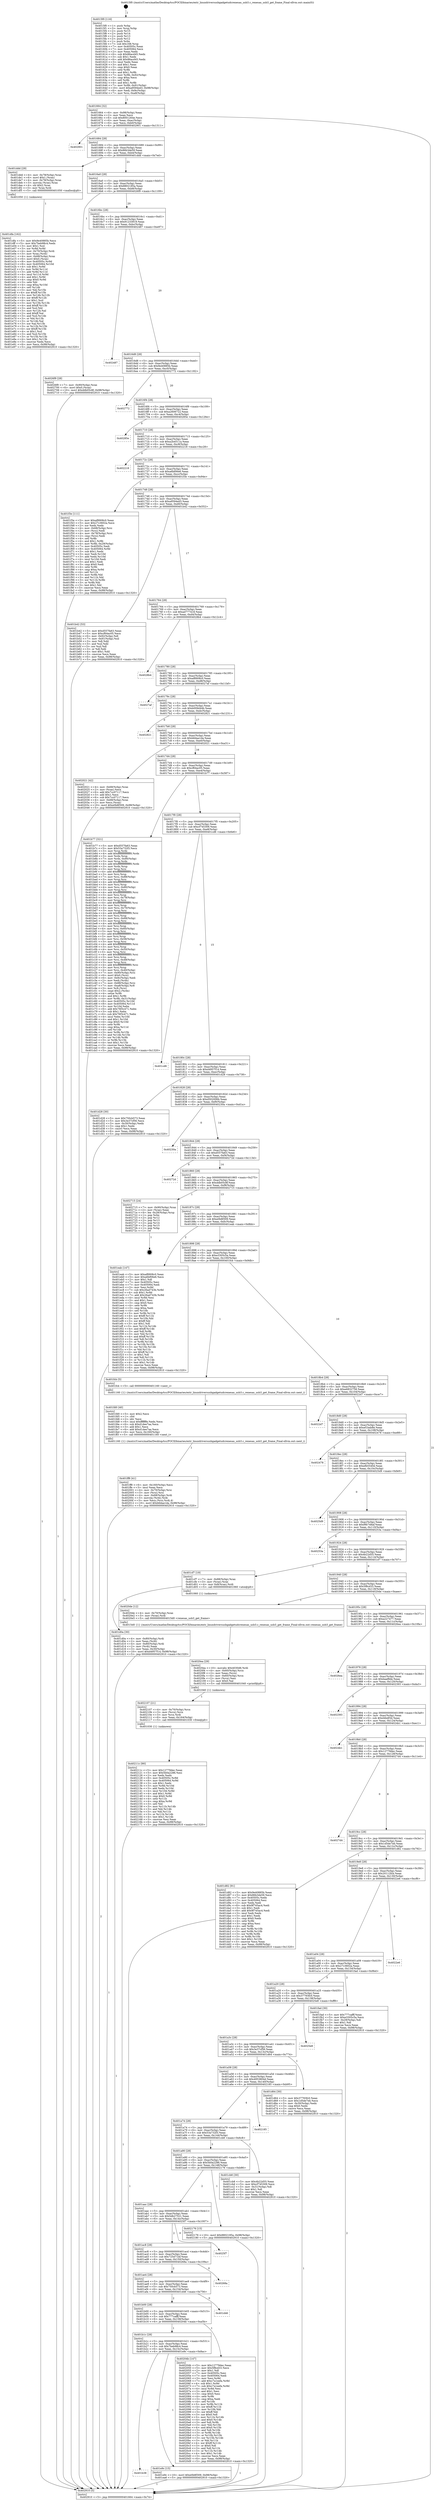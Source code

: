 digraph "0x4015f0" {
  label = "0x4015f0 (/mnt/c/Users/mathe/Desktop/tcc/POCII/binaries/extr_linuxdriversusbgadgetudcrenesas_usb3.c_renesas_usb3_get_frame_Final-ollvm.out::main(0))"
  labelloc = "t"
  node[shape=record]

  Entry [label="",width=0.3,height=0.3,shape=circle,fillcolor=black,style=filled]
  "0x401664" [label="{
     0x401664 [32]\l
     | [instrs]\l
     &nbsp;&nbsp;0x401664 \<+6\>: mov -0x98(%rbp),%eax\l
     &nbsp;&nbsp;0x40166a \<+2\>: mov %eax,%ecx\l
     &nbsp;&nbsp;0x40166c \<+6\>: sub $0x8001264e,%ecx\l
     &nbsp;&nbsp;0x401672 \<+6\>: mov %eax,-0xac(%rbp)\l
     &nbsp;&nbsp;0x401678 \<+6\>: mov %ecx,-0xb0(%rbp)\l
     &nbsp;&nbsp;0x40167e \<+6\>: je 0000000000402901 \<main+0x1311\>\l
  }"]
  "0x402901" [label="{
     0x402901\l
  }", style=dashed]
  "0x401684" [label="{
     0x401684 [28]\l
     | [instrs]\l
     &nbsp;&nbsp;0x401684 \<+5\>: jmp 0000000000401689 \<main+0x99\>\l
     &nbsp;&nbsp;0x401689 \<+6\>: mov -0xac(%rbp),%eax\l
     &nbsp;&nbsp;0x40168f \<+5\>: sub $0x86b3de59,%eax\l
     &nbsp;&nbsp;0x401694 \<+6\>: mov %eax,-0xb4(%rbp)\l
     &nbsp;&nbsp;0x40169a \<+6\>: je 0000000000401ddd \<main+0x7ed\>\l
  }"]
  Exit [label="",width=0.3,height=0.3,shape=circle,fillcolor=black,style=filled,peripheries=2]
  "0x401ddd" [label="{
     0x401ddd [29]\l
     | [instrs]\l
     &nbsp;&nbsp;0x401ddd \<+4\>: mov -0x78(%rbp),%rax\l
     &nbsp;&nbsp;0x401de1 \<+6\>: movl $0x1,(%rax)\l
     &nbsp;&nbsp;0x401de7 \<+4\>: mov -0x78(%rbp),%rax\l
     &nbsp;&nbsp;0x401deb \<+3\>: movslq (%rax),%rax\l
     &nbsp;&nbsp;0x401dee \<+4\>: shl $0x2,%rax\l
     &nbsp;&nbsp;0x401df2 \<+3\>: mov %rax,%rdi\l
     &nbsp;&nbsp;0x401df5 \<+5\>: call 0000000000401050 \<malloc@plt\>\l
     | [calls]\l
     &nbsp;&nbsp;0x401050 \{1\} (unknown)\l
  }"]
  "0x4016a0" [label="{
     0x4016a0 [28]\l
     | [instrs]\l
     &nbsp;&nbsp;0x4016a0 \<+5\>: jmp 00000000004016a5 \<main+0xb5\>\l
     &nbsp;&nbsp;0x4016a5 \<+6\>: mov -0xac(%rbp),%eax\l
     &nbsp;&nbsp;0x4016ab \<+5\>: sub $0x8802185a,%eax\l
     &nbsp;&nbsp;0x4016b0 \<+6\>: mov %eax,-0xb8(%rbp)\l
     &nbsp;&nbsp;0x4016b6 \<+6\>: je 00000000004026f9 \<main+0x1109\>\l
  }"]
  "0x40211c" [label="{
     0x40211c [90]\l
     | [instrs]\l
     &nbsp;&nbsp;0x40211c \<+5\>: mov $0x12779dec,%eax\l
     &nbsp;&nbsp;0x402121 \<+5\>: mov $0x5b0a2286,%esi\l
     &nbsp;&nbsp;0x402126 \<+2\>: xor %edx,%edx\l
     &nbsp;&nbsp;0x402128 \<+8\>: mov 0x40505c,%r8d\l
     &nbsp;&nbsp;0x402130 \<+8\>: mov 0x405064,%r9d\l
     &nbsp;&nbsp;0x402138 \<+3\>: sub $0x1,%edx\l
     &nbsp;&nbsp;0x40213b \<+3\>: mov %r8d,%r10d\l
     &nbsp;&nbsp;0x40213e \<+3\>: add %edx,%r10d\l
     &nbsp;&nbsp;0x402141 \<+4\>: imul %r10d,%r8d\l
     &nbsp;&nbsp;0x402145 \<+4\>: and $0x1,%r8d\l
     &nbsp;&nbsp;0x402149 \<+4\>: cmp $0x0,%r8d\l
     &nbsp;&nbsp;0x40214d \<+4\>: sete %r11b\l
     &nbsp;&nbsp;0x402151 \<+4\>: cmp $0xa,%r9d\l
     &nbsp;&nbsp;0x402155 \<+3\>: setl %bl\l
     &nbsp;&nbsp;0x402158 \<+3\>: mov %r11b,%r14b\l
     &nbsp;&nbsp;0x40215b \<+3\>: and %bl,%r14b\l
     &nbsp;&nbsp;0x40215e \<+3\>: xor %bl,%r11b\l
     &nbsp;&nbsp;0x402161 \<+3\>: or %r11b,%r14b\l
     &nbsp;&nbsp;0x402164 \<+4\>: test $0x1,%r14b\l
     &nbsp;&nbsp;0x402168 \<+3\>: cmovne %esi,%eax\l
     &nbsp;&nbsp;0x40216b \<+6\>: mov %eax,-0x98(%rbp)\l
     &nbsp;&nbsp;0x402171 \<+5\>: jmp 0000000000402910 \<main+0x1320\>\l
  }"]
  "0x4026f9" [label="{
     0x4026f9 [28]\l
     | [instrs]\l
     &nbsp;&nbsp;0x4026f9 \<+7\>: mov -0x90(%rbp),%rax\l
     &nbsp;&nbsp;0x402700 \<+6\>: movl $0x0,(%rax)\l
     &nbsp;&nbsp;0x402706 \<+10\>: movl $0xddb05c8f,-0x98(%rbp)\l
     &nbsp;&nbsp;0x402710 \<+5\>: jmp 0000000000402910 \<main+0x1320\>\l
  }"]
  "0x4016bc" [label="{
     0x4016bc [28]\l
     | [instrs]\l
     &nbsp;&nbsp;0x4016bc \<+5\>: jmp 00000000004016c1 \<main+0xd1\>\l
     &nbsp;&nbsp;0x4016c1 \<+6\>: mov -0xac(%rbp),%eax\l
     &nbsp;&nbsp;0x4016c7 \<+5\>: sub $0x91233919,%eax\l
     &nbsp;&nbsp;0x4016cc \<+6\>: mov %eax,-0xbc(%rbp)\l
     &nbsp;&nbsp;0x4016d2 \<+6\>: je 0000000000402487 \<main+0xe97\>\l
  }"]
  "0x402107" [label="{
     0x402107 [21]\l
     | [instrs]\l
     &nbsp;&nbsp;0x402107 \<+4\>: mov -0x70(%rbp),%rcx\l
     &nbsp;&nbsp;0x40210b \<+3\>: mov (%rcx),%rcx\l
     &nbsp;&nbsp;0x40210e \<+3\>: mov %rcx,%rdi\l
     &nbsp;&nbsp;0x402111 \<+6\>: mov %eax,-0x164(%rbp)\l
     &nbsp;&nbsp;0x402117 \<+5\>: call 0000000000401030 \<free@plt\>\l
     | [calls]\l
     &nbsp;&nbsp;0x401030 \{1\} (unknown)\l
  }"]
  "0x402487" [label="{
     0x402487\l
  }", style=dashed]
  "0x4016d8" [label="{
     0x4016d8 [28]\l
     | [instrs]\l
     &nbsp;&nbsp;0x4016d8 \<+5\>: jmp 00000000004016dd \<main+0xed\>\l
     &nbsp;&nbsp;0x4016dd \<+6\>: mov -0xac(%rbp),%eax\l
     &nbsp;&nbsp;0x4016e3 \<+5\>: sub $0x9e40885b,%eax\l
     &nbsp;&nbsp;0x4016e8 \<+6\>: mov %eax,-0xc0(%rbp)\l
     &nbsp;&nbsp;0x4016ee \<+6\>: je 0000000000402772 \<main+0x1182\>\l
  }"]
  "0x4020ea" [label="{
     0x4020ea [29]\l
     | [instrs]\l
     &nbsp;&nbsp;0x4020ea \<+10\>: movabs $0x4030d6,%rdi\l
     &nbsp;&nbsp;0x4020f4 \<+4\>: mov -0x60(%rbp),%rcx\l
     &nbsp;&nbsp;0x4020f8 \<+2\>: mov %eax,(%rcx)\l
     &nbsp;&nbsp;0x4020fa \<+4\>: mov -0x60(%rbp),%rcx\l
     &nbsp;&nbsp;0x4020fe \<+2\>: mov (%rcx),%esi\l
     &nbsp;&nbsp;0x402100 \<+2\>: mov $0x0,%al\l
     &nbsp;&nbsp;0x402102 \<+5\>: call 0000000000401040 \<printf@plt\>\l
     | [calls]\l
     &nbsp;&nbsp;0x401040 \{1\} (unknown)\l
  }"]
  "0x402772" [label="{
     0x402772\l
  }", style=dashed]
  "0x4016f4" [label="{
     0x4016f4 [28]\l
     | [instrs]\l
     &nbsp;&nbsp;0x4016f4 \<+5\>: jmp 00000000004016f9 \<main+0x109\>\l
     &nbsp;&nbsp;0x4016f9 \<+6\>: mov -0xac(%rbp),%eax\l
     &nbsp;&nbsp;0x4016ff \<+5\>: sub $0xa2606722,%eax\l
     &nbsp;&nbsp;0x401704 \<+6\>: mov %eax,-0xc4(%rbp)\l
     &nbsp;&nbsp;0x40170a \<+6\>: je 000000000040285e \<main+0x126e\>\l
  }"]
  "0x401ff8" [label="{
     0x401ff8 [41]\l
     | [instrs]\l
     &nbsp;&nbsp;0x401ff8 \<+6\>: mov -0x160(%rbp),%ecx\l
     &nbsp;&nbsp;0x401ffe \<+3\>: imul %eax,%ecx\l
     &nbsp;&nbsp;0x402001 \<+4\>: mov -0x70(%rbp),%rsi\l
     &nbsp;&nbsp;0x402005 \<+3\>: mov (%rsi),%rsi\l
     &nbsp;&nbsp;0x402008 \<+4\>: mov -0x68(%rbp),%rdi\l
     &nbsp;&nbsp;0x40200c \<+3\>: movslq (%rdi),%rdi\l
     &nbsp;&nbsp;0x40200f \<+3\>: mov %ecx,(%rsi,%rdi,4)\l
     &nbsp;&nbsp;0x402012 \<+10\>: movl $0xb6daa1da,-0x98(%rbp)\l
     &nbsp;&nbsp;0x40201c \<+5\>: jmp 0000000000402910 \<main+0x1320\>\l
  }"]
  "0x40285e" [label="{
     0x40285e\l
  }", style=dashed]
  "0x401710" [label="{
     0x401710 [28]\l
     | [instrs]\l
     &nbsp;&nbsp;0x401710 \<+5\>: jmp 0000000000401715 \<main+0x125\>\l
     &nbsp;&nbsp;0x401715 \<+6\>: mov -0xac(%rbp),%eax\l
     &nbsp;&nbsp;0x40171b \<+5\>: sub $0xa2b4511a,%eax\l
     &nbsp;&nbsp;0x401720 \<+6\>: mov %eax,-0xc8(%rbp)\l
     &nbsp;&nbsp;0x401726 \<+6\>: je 0000000000402218 \<main+0xc28\>\l
  }"]
  "0x401fd0" [label="{
     0x401fd0 [40]\l
     | [instrs]\l
     &nbsp;&nbsp;0x401fd0 \<+5\>: mov $0x2,%ecx\l
     &nbsp;&nbsp;0x401fd5 \<+1\>: cltd\l
     &nbsp;&nbsp;0x401fd6 \<+2\>: idiv %ecx\l
     &nbsp;&nbsp;0x401fd8 \<+6\>: imul $0xfffffffe,%edx,%ecx\l
     &nbsp;&nbsp;0x401fde \<+6\>: sub $0xd1dee7aa,%ecx\l
     &nbsp;&nbsp;0x401fe4 \<+3\>: add $0x1,%ecx\l
     &nbsp;&nbsp;0x401fe7 \<+6\>: add $0xd1dee7aa,%ecx\l
     &nbsp;&nbsp;0x401fed \<+6\>: mov %ecx,-0x160(%rbp)\l
     &nbsp;&nbsp;0x401ff3 \<+5\>: call 0000000000401160 \<next_i\>\l
     | [calls]\l
     &nbsp;&nbsp;0x401160 \{1\} (/mnt/c/Users/mathe/Desktop/tcc/POCII/binaries/extr_linuxdriversusbgadgetudcrenesas_usb3.c_renesas_usb3_get_frame_Final-ollvm.out::next_i)\l
  }"]
  "0x402218" [label="{
     0x402218\l
  }", style=dashed]
  "0x40172c" [label="{
     0x40172c [28]\l
     | [instrs]\l
     &nbsp;&nbsp;0x40172c \<+5\>: jmp 0000000000401731 \<main+0x141\>\l
     &nbsp;&nbsp;0x401731 \<+6\>: mov -0xac(%rbp),%eax\l
     &nbsp;&nbsp;0x401737 \<+5\>: sub $0xa6bf06e6,%eax\l
     &nbsp;&nbsp;0x40173c \<+6\>: mov %eax,-0xcc(%rbp)\l
     &nbsp;&nbsp;0x401742 \<+6\>: je 0000000000401f3e \<main+0x94e\>\l
  }"]
  "0x401b38" [label="{
     0x401b38\l
  }", style=dashed]
  "0x401f3e" [label="{
     0x401f3e [111]\l
     | [instrs]\l
     &nbsp;&nbsp;0x401f3e \<+5\>: mov $0xaf8908c0,%eax\l
     &nbsp;&nbsp;0x401f43 \<+5\>: mov $0x27c3602a,%ecx\l
     &nbsp;&nbsp;0x401f48 \<+2\>: xor %edx,%edx\l
     &nbsp;&nbsp;0x401f4a \<+4\>: mov -0x68(%rbp),%rsi\l
     &nbsp;&nbsp;0x401f4e \<+2\>: mov (%rsi),%edi\l
     &nbsp;&nbsp;0x401f50 \<+4\>: mov -0x78(%rbp),%rsi\l
     &nbsp;&nbsp;0x401f54 \<+2\>: cmp (%rsi),%edi\l
     &nbsp;&nbsp;0x401f56 \<+4\>: setl %r8b\l
     &nbsp;&nbsp;0x401f5a \<+4\>: and $0x1,%r8b\l
     &nbsp;&nbsp;0x401f5e \<+4\>: mov %r8b,-0x29(%rbp)\l
     &nbsp;&nbsp;0x401f62 \<+7\>: mov 0x40505c,%edi\l
     &nbsp;&nbsp;0x401f69 \<+8\>: mov 0x405064,%r9d\l
     &nbsp;&nbsp;0x401f71 \<+3\>: sub $0x1,%edx\l
     &nbsp;&nbsp;0x401f74 \<+3\>: mov %edi,%r10d\l
     &nbsp;&nbsp;0x401f77 \<+3\>: add %edx,%r10d\l
     &nbsp;&nbsp;0x401f7a \<+4\>: imul %r10d,%edi\l
     &nbsp;&nbsp;0x401f7e \<+3\>: and $0x1,%edi\l
     &nbsp;&nbsp;0x401f81 \<+3\>: cmp $0x0,%edi\l
     &nbsp;&nbsp;0x401f84 \<+4\>: sete %r8b\l
     &nbsp;&nbsp;0x401f88 \<+4\>: cmp $0xa,%r9d\l
     &nbsp;&nbsp;0x401f8c \<+4\>: setl %r11b\l
     &nbsp;&nbsp;0x401f90 \<+3\>: mov %r8b,%bl\l
     &nbsp;&nbsp;0x401f93 \<+3\>: and %r11b,%bl\l
     &nbsp;&nbsp;0x401f96 \<+3\>: xor %r11b,%r8b\l
     &nbsp;&nbsp;0x401f99 \<+3\>: or %r8b,%bl\l
     &nbsp;&nbsp;0x401f9c \<+3\>: test $0x1,%bl\l
     &nbsp;&nbsp;0x401f9f \<+3\>: cmovne %ecx,%eax\l
     &nbsp;&nbsp;0x401fa2 \<+6\>: mov %eax,-0x98(%rbp)\l
     &nbsp;&nbsp;0x401fa8 \<+5\>: jmp 0000000000402910 \<main+0x1320\>\l
  }"]
  "0x401748" [label="{
     0x401748 [28]\l
     | [instrs]\l
     &nbsp;&nbsp;0x401748 \<+5\>: jmp 000000000040174d \<main+0x15d\>\l
     &nbsp;&nbsp;0x40174d \<+6\>: mov -0xac(%rbp),%eax\l
     &nbsp;&nbsp;0x401753 \<+5\>: sub $0xa9594ed3,%eax\l
     &nbsp;&nbsp;0x401758 \<+6\>: mov %eax,-0xd0(%rbp)\l
     &nbsp;&nbsp;0x40175e \<+6\>: je 0000000000401b42 \<main+0x552\>\l
  }"]
  "0x401e9c" [label="{
     0x401e9c [15]\l
     | [instrs]\l
     &nbsp;&nbsp;0x401e9c \<+10\>: movl $0xe0b8f309,-0x98(%rbp)\l
     &nbsp;&nbsp;0x401ea6 \<+5\>: jmp 0000000000402910 \<main+0x1320\>\l
  }"]
  "0x401b42" [label="{
     0x401b42 [53]\l
     | [instrs]\l
     &nbsp;&nbsp;0x401b42 \<+5\>: mov $0xd557fa63,%eax\l
     &nbsp;&nbsp;0x401b47 \<+5\>: mov $0xcf64ac05,%ecx\l
     &nbsp;&nbsp;0x401b4c \<+6\>: mov -0x92(%rbp),%dl\l
     &nbsp;&nbsp;0x401b52 \<+7\>: mov -0x91(%rbp),%sil\l
     &nbsp;&nbsp;0x401b59 \<+3\>: mov %dl,%dil\l
     &nbsp;&nbsp;0x401b5c \<+3\>: and %sil,%dil\l
     &nbsp;&nbsp;0x401b5f \<+3\>: xor %sil,%dl\l
     &nbsp;&nbsp;0x401b62 \<+3\>: or %dl,%dil\l
     &nbsp;&nbsp;0x401b65 \<+4\>: test $0x1,%dil\l
     &nbsp;&nbsp;0x401b69 \<+3\>: cmovne %ecx,%eax\l
     &nbsp;&nbsp;0x401b6c \<+6\>: mov %eax,-0x98(%rbp)\l
     &nbsp;&nbsp;0x401b72 \<+5\>: jmp 0000000000402910 \<main+0x1320\>\l
  }"]
  "0x401764" [label="{
     0x401764 [28]\l
     | [instrs]\l
     &nbsp;&nbsp;0x401764 \<+5\>: jmp 0000000000401769 \<main+0x179\>\l
     &nbsp;&nbsp;0x401769 \<+6\>: mov -0xac(%rbp),%eax\l
     &nbsp;&nbsp;0x40176f \<+5\>: sub $0xad777418,%eax\l
     &nbsp;&nbsp;0x401774 \<+6\>: mov %eax,-0xd4(%rbp)\l
     &nbsp;&nbsp;0x40177a \<+6\>: je 00000000004028b4 \<main+0x12c4\>\l
  }"]
  "0x402910" [label="{
     0x402910 [5]\l
     | [instrs]\l
     &nbsp;&nbsp;0x402910 \<+5\>: jmp 0000000000401664 \<main+0x74\>\l
  }"]
  "0x4015f0" [label="{
     0x4015f0 [116]\l
     | [instrs]\l
     &nbsp;&nbsp;0x4015f0 \<+1\>: push %rbp\l
     &nbsp;&nbsp;0x4015f1 \<+3\>: mov %rsp,%rbp\l
     &nbsp;&nbsp;0x4015f4 \<+2\>: push %r15\l
     &nbsp;&nbsp;0x4015f6 \<+2\>: push %r14\l
     &nbsp;&nbsp;0x4015f8 \<+2\>: push %r13\l
     &nbsp;&nbsp;0x4015fa \<+2\>: push %r12\l
     &nbsp;&nbsp;0x4015fc \<+1\>: push %rbx\l
     &nbsp;&nbsp;0x4015fd \<+7\>: sub $0x168,%rsp\l
     &nbsp;&nbsp;0x401604 \<+7\>: mov 0x40505c,%eax\l
     &nbsp;&nbsp;0x40160b \<+7\>: mov 0x405064,%ecx\l
     &nbsp;&nbsp;0x401612 \<+2\>: mov %eax,%edx\l
     &nbsp;&nbsp;0x401614 \<+6\>: sub $0x86acd45,%edx\l
     &nbsp;&nbsp;0x40161a \<+3\>: sub $0x1,%edx\l
     &nbsp;&nbsp;0x40161d \<+6\>: add $0x86acd45,%edx\l
     &nbsp;&nbsp;0x401623 \<+3\>: imul %edx,%eax\l
     &nbsp;&nbsp;0x401626 \<+3\>: and $0x1,%eax\l
     &nbsp;&nbsp;0x401629 \<+3\>: cmp $0x0,%eax\l
     &nbsp;&nbsp;0x40162c \<+4\>: sete %r8b\l
     &nbsp;&nbsp;0x401630 \<+4\>: and $0x1,%r8b\l
     &nbsp;&nbsp;0x401634 \<+7\>: mov %r8b,-0x92(%rbp)\l
     &nbsp;&nbsp;0x40163b \<+3\>: cmp $0xa,%ecx\l
     &nbsp;&nbsp;0x40163e \<+4\>: setl %r8b\l
     &nbsp;&nbsp;0x401642 \<+4\>: and $0x1,%r8b\l
     &nbsp;&nbsp;0x401646 \<+7\>: mov %r8b,-0x91(%rbp)\l
     &nbsp;&nbsp;0x40164d \<+10\>: movl $0xa9594ed3,-0x98(%rbp)\l
     &nbsp;&nbsp;0x401657 \<+6\>: mov %edi,-0x9c(%rbp)\l
     &nbsp;&nbsp;0x40165d \<+7\>: mov %rsi,-0xa8(%rbp)\l
  }"]
  "0x401b1c" [label="{
     0x401b1c [28]\l
     | [instrs]\l
     &nbsp;&nbsp;0x401b1c \<+5\>: jmp 0000000000401b21 \<main+0x531\>\l
     &nbsp;&nbsp;0x401b21 \<+6\>: mov -0xac(%rbp),%eax\l
     &nbsp;&nbsp;0x401b27 \<+5\>: sub $0x7beb98c4,%eax\l
     &nbsp;&nbsp;0x401b2c \<+6\>: mov %eax,-0x15c(%rbp)\l
     &nbsp;&nbsp;0x401b32 \<+6\>: je 0000000000401e9c \<main+0x8ac\>\l
  }"]
  "0x4028b4" [label="{
     0x4028b4\l
  }", style=dashed]
  "0x401780" [label="{
     0x401780 [28]\l
     | [instrs]\l
     &nbsp;&nbsp;0x401780 \<+5\>: jmp 0000000000401785 \<main+0x195\>\l
     &nbsp;&nbsp;0x401785 \<+6\>: mov -0xac(%rbp),%eax\l
     &nbsp;&nbsp;0x40178b \<+5\>: sub $0xaf8908c0,%eax\l
     &nbsp;&nbsp;0x401790 \<+6\>: mov %eax,-0xd8(%rbp)\l
     &nbsp;&nbsp;0x401796 \<+6\>: je 00000000004027af \<main+0x11bf\>\l
  }"]
  "0x40204b" [label="{
     0x40204b [147]\l
     | [instrs]\l
     &nbsp;&nbsp;0x40204b \<+5\>: mov $0x12779dec,%eax\l
     &nbsp;&nbsp;0x402050 \<+5\>: mov $0x5f8cd33,%ecx\l
     &nbsp;&nbsp;0x402055 \<+2\>: mov $0x1,%dl\l
     &nbsp;&nbsp;0x402057 \<+7\>: mov 0x40505c,%esi\l
     &nbsp;&nbsp;0x40205e \<+7\>: mov 0x405064,%edi\l
     &nbsp;&nbsp;0x402065 \<+3\>: mov %esi,%r8d\l
     &nbsp;&nbsp;0x402068 \<+7\>: add $0xc7a1eefa,%r8d\l
     &nbsp;&nbsp;0x40206f \<+4\>: sub $0x1,%r8d\l
     &nbsp;&nbsp;0x402073 \<+7\>: sub $0xc7a1eefa,%r8d\l
     &nbsp;&nbsp;0x40207a \<+4\>: imul %r8d,%esi\l
     &nbsp;&nbsp;0x40207e \<+3\>: and $0x1,%esi\l
     &nbsp;&nbsp;0x402081 \<+3\>: cmp $0x0,%esi\l
     &nbsp;&nbsp;0x402084 \<+4\>: sete %r9b\l
     &nbsp;&nbsp;0x402088 \<+3\>: cmp $0xa,%edi\l
     &nbsp;&nbsp;0x40208b \<+4\>: setl %r10b\l
     &nbsp;&nbsp;0x40208f \<+3\>: mov %r9b,%r11b\l
     &nbsp;&nbsp;0x402092 \<+4\>: xor $0xff,%r11b\l
     &nbsp;&nbsp;0x402096 \<+3\>: mov %r10b,%bl\l
     &nbsp;&nbsp;0x402099 \<+3\>: xor $0xff,%bl\l
     &nbsp;&nbsp;0x40209c \<+3\>: xor $0x0,%dl\l
     &nbsp;&nbsp;0x40209f \<+3\>: mov %r11b,%r14b\l
     &nbsp;&nbsp;0x4020a2 \<+4\>: and $0x0,%r14b\l
     &nbsp;&nbsp;0x4020a6 \<+3\>: and %dl,%r9b\l
     &nbsp;&nbsp;0x4020a9 \<+3\>: mov %bl,%r15b\l
     &nbsp;&nbsp;0x4020ac \<+4\>: and $0x0,%r15b\l
     &nbsp;&nbsp;0x4020b0 \<+3\>: and %dl,%r10b\l
     &nbsp;&nbsp;0x4020b3 \<+3\>: or %r9b,%r14b\l
     &nbsp;&nbsp;0x4020b6 \<+3\>: or %r10b,%r15b\l
     &nbsp;&nbsp;0x4020b9 \<+3\>: xor %r15b,%r14b\l
     &nbsp;&nbsp;0x4020bc \<+3\>: or %bl,%r11b\l
     &nbsp;&nbsp;0x4020bf \<+4\>: xor $0xff,%r11b\l
     &nbsp;&nbsp;0x4020c3 \<+3\>: or $0x0,%dl\l
     &nbsp;&nbsp;0x4020c6 \<+3\>: and %dl,%r11b\l
     &nbsp;&nbsp;0x4020c9 \<+3\>: or %r11b,%r14b\l
     &nbsp;&nbsp;0x4020cc \<+4\>: test $0x1,%r14b\l
     &nbsp;&nbsp;0x4020d0 \<+3\>: cmovne %ecx,%eax\l
     &nbsp;&nbsp;0x4020d3 \<+6\>: mov %eax,-0x98(%rbp)\l
     &nbsp;&nbsp;0x4020d9 \<+5\>: jmp 0000000000402910 \<main+0x1320\>\l
  }"]
  "0x4027af" [label="{
     0x4027af\l
  }", style=dashed]
  "0x40179c" [label="{
     0x40179c [28]\l
     | [instrs]\l
     &nbsp;&nbsp;0x40179c \<+5\>: jmp 00000000004017a1 \<main+0x1b1\>\l
     &nbsp;&nbsp;0x4017a1 \<+6\>: mov -0xac(%rbp),%eax\l
     &nbsp;&nbsp;0x4017a7 \<+5\>: sub $0xb009d44b,%eax\l
     &nbsp;&nbsp;0x4017ac \<+6\>: mov %eax,-0xdc(%rbp)\l
     &nbsp;&nbsp;0x4017b2 \<+6\>: je 0000000000402821 \<main+0x1231\>\l
  }"]
  "0x401b00" [label="{
     0x401b00 [28]\l
     | [instrs]\l
     &nbsp;&nbsp;0x401b00 \<+5\>: jmp 0000000000401b05 \<main+0x515\>\l
     &nbsp;&nbsp;0x401b05 \<+6\>: mov -0xac(%rbp),%eax\l
     &nbsp;&nbsp;0x401b0b \<+5\>: sub $0x777cafff,%eax\l
     &nbsp;&nbsp;0x401b10 \<+6\>: mov %eax,-0x158(%rbp)\l
     &nbsp;&nbsp;0x401b16 \<+6\>: je 000000000040204b \<main+0xa5b\>\l
  }"]
  "0x402821" [label="{
     0x402821\l
  }", style=dashed]
  "0x4017b8" [label="{
     0x4017b8 [28]\l
     | [instrs]\l
     &nbsp;&nbsp;0x4017b8 \<+5\>: jmp 00000000004017bd \<main+0x1cd\>\l
     &nbsp;&nbsp;0x4017bd \<+6\>: mov -0xac(%rbp),%eax\l
     &nbsp;&nbsp;0x4017c3 \<+5\>: sub $0xb6daa1da,%eax\l
     &nbsp;&nbsp;0x4017c8 \<+6\>: mov %eax,-0xe0(%rbp)\l
     &nbsp;&nbsp;0x4017ce \<+6\>: je 0000000000402021 \<main+0xa31\>\l
  }"]
  "0x401d46" [label="{
     0x401d46\l
  }", style=dashed]
  "0x402021" [label="{
     0x402021 [42]\l
     | [instrs]\l
     &nbsp;&nbsp;0x402021 \<+4\>: mov -0x68(%rbp),%rax\l
     &nbsp;&nbsp;0x402025 \<+2\>: mov (%rax),%ecx\l
     &nbsp;&nbsp;0x402027 \<+6\>: add $0x7cc07117,%ecx\l
     &nbsp;&nbsp;0x40202d \<+3\>: add $0x1,%ecx\l
     &nbsp;&nbsp;0x402030 \<+6\>: sub $0x7cc07117,%ecx\l
     &nbsp;&nbsp;0x402036 \<+4\>: mov -0x68(%rbp),%rax\l
     &nbsp;&nbsp;0x40203a \<+2\>: mov %ecx,(%rax)\l
     &nbsp;&nbsp;0x40203c \<+10\>: movl $0xe0b8f309,-0x98(%rbp)\l
     &nbsp;&nbsp;0x402046 \<+5\>: jmp 0000000000402910 \<main+0x1320\>\l
  }"]
  "0x4017d4" [label="{
     0x4017d4 [28]\l
     | [instrs]\l
     &nbsp;&nbsp;0x4017d4 \<+5\>: jmp 00000000004017d9 \<main+0x1e9\>\l
     &nbsp;&nbsp;0x4017d9 \<+6\>: mov -0xac(%rbp),%eax\l
     &nbsp;&nbsp;0x4017df \<+5\>: sub $0xcf64ac05,%eax\l
     &nbsp;&nbsp;0x4017e4 \<+6\>: mov %eax,-0xe4(%rbp)\l
     &nbsp;&nbsp;0x4017ea \<+6\>: je 0000000000401b77 \<main+0x587\>\l
  }"]
  "0x401ae4" [label="{
     0x401ae4 [28]\l
     | [instrs]\l
     &nbsp;&nbsp;0x401ae4 \<+5\>: jmp 0000000000401ae9 \<main+0x4f9\>\l
     &nbsp;&nbsp;0x401ae9 \<+6\>: mov -0xac(%rbp),%eax\l
     &nbsp;&nbsp;0x401aef \<+5\>: sub $0x750cb573,%eax\l
     &nbsp;&nbsp;0x401af4 \<+6\>: mov %eax,-0x154(%rbp)\l
     &nbsp;&nbsp;0x401afa \<+6\>: je 0000000000401d46 \<main+0x756\>\l
  }"]
  "0x401b77" [label="{
     0x401b77 [321]\l
     | [instrs]\l
     &nbsp;&nbsp;0x401b77 \<+5\>: mov $0xd557fa63,%eax\l
     &nbsp;&nbsp;0x401b7c \<+5\>: mov $0x53a732f3,%ecx\l
     &nbsp;&nbsp;0x401b81 \<+3\>: mov %rsp,%rdx\l
     &nbsp;&nbsp;0x401b84 \<+4\>: add $0xfffffffffffffff0,%rdx\l
     &nbsp;&nbsp;0x401b88 \<+3\>: mov %rdx,%rsp\l
     &nbsp;&nbsp;0x401b8b \<+7\>: mov %rdx,-0x90(%rbp)\l
     &nbsp;&nbsp;0x401b92 \<+3\>: mov %rsp,%rdx\l
     &nbsp;&nbsp;0x401b95 \<+4\>: add $0xfffffffffffffff0,%rdx\l
     &nbsp;&nbsp;0x401b99 \<+3\>: mov %rdx,%rsp\l
     &nbsp;&nbsp;0x401b9c \<+3\>: mov %rsp,%rsi\l
     &nbsp;&nbsp;0x401b9f \<+4\>: add $0xfffffffffffffff0,%rsi\l
     &nbsp;&nbsp;0x401ba3 \<+3\>: mov %rsi,%rsp\l
     &nbsp;&nbsp;0x401ba6 \<+7\>: mov %rsi,-0x88(%rbp)\l
     &nbsp;&nbsp;0x401bad \<+3\>: mov %rsp,%rsi\l
     &nbsp;&nbsp;0x401bb0 \<+4\>: add $0xfffffffffffffff0,%rsi\l
     &nbsp;&nbsp;0x401bb4 \<+3\>: mov %rsi,%rsp\l
     &nbsp;&nbsp;0x401bb7 \<+4\>: mov %rsi,-0x80(%rbp)\l
     &nbsp;&nbsp;0x401bbb \<+3\>: mov %rsp,%rsi\l
     &nbsp;&nbsp;0x401bbe \<+4\>: add $0xfffffffffffffff0,%rsi\l
     &nbsp;&nbsp;0x401bc2 \<+3\>: mov %rsi,%rsp\l
     &nbsp;&nbsp;0x401bc5 \<+4\>: mov %rsi,-0x78(%rbp)\l
     &nbsp;&nbsp;0x401bc9 \<+3\>: mov %rsp,%rsi\l
     &nbsp;&nbsp;0x401bcc \<+4\>: add $0xfffffffffffffff0,%rsi\l
     &nbsp;&nbsp;0x401bd0 \<+3\>: mov %rsi,%rsp\l
     &nbsp;&nbsp;0x401bd3 \<+4\>: mov %rsi,-0x70(%rbp)\l
     &nbsp;&nbsp;0x401bd7 \<+3\>: mov %rsp,%rsi\l
     &nbsp;&nbsp;0x401bda \<+4\>: add $0xfffffffffffffff0,%rsi\l
     &nbsp;&nbsp;0x401bde \<+3\>: mov %rsi,%rsp\l
     &nbsp;&nbsp;0x401be1 \<+4\>: mov %rsi,-0x68(%rbp)\l
     &nbsp;&nbsp;0x401be5 \<+3\>: mov %rsp,%rsi\l
     &nbsp;&nbsp;0x401be8 \<+4\>: add $0xfffffffffffffff0,%rsi\l
     &nbsp;&nbsp;0x401bec \<+3\>: mov %rsi,%rsp\l
     &nbsp;&nbsp;0x401bef \<+4\>: mov %rsi,-0x60(%rbp)\l
     &nbsp;&nbsp;0x401bf3 \<+3\>: mov %rsp,%rsi\l
     &nbsp;&nbsp;0x401bf6 \<+4\>: add $0xfffffffffffffff0,%rsi\l
     &nbsp;&nbsp;0x401bfa \<+3\>: mov %rsi,%rsp\l
     &nbsp;&nbsp;0x401bfd \<+4\>: mov %rsi,-0x58(%rbp)\l
     &nbsp;&nbsp;0x401c01 \<+3\>: mov %rsp,%rsi\l
     &nbsp;&nbsp;0x401c04 \<+4\>: add $0xfffffffffffffff0,%rsi\l
     &nbsp;&nbsp;0x401c08 \<+3\>: mov %rsi,%rsp\l
     &nbsp;&nbsp;0x401c0b \<+4\>: mov %rsi,-0x50(%rbp)\l
     &nbsp;&nbsp;0x401c0f \<+3\>: mov %rsp,%rsi\l
     &nbsp;&nbsp;0x401c12 \<+4\>: add $0xfffffffffffffff0,%rsi\l
     &nbsp;&nbsp;0x401c16 \<+3\>: mov %rsi,%rsp\l
     &nbsp;&nbsp;0x401c19 \<+4\>: mov %rsi,-0x48(%rbp)\l
     &nbsp;&nbsp;0x401c1d \<+3\>: mov %rsp,%rsi\l
     &nbsp;&nbsp;0x401c20 \<+4\>: add $0xfffffffffffffff0,%rsi\l
     &nbsp;&nbsp;0x401c24 \<+3\>: mov %rsi,%rsp\l
     &nbsp;&nbsp;0x401c27 \<+4\>: mov %rsi,-0x40(%rbp)\l
     &nbsp;&nbsp;0x401c2b \<+7\>: mov -0x90(%rbp),%rsi\l
     &nbsp;&nbsp;0x401c32 \<+6\>: movl $0x0,(%rsi)\l
     &nbsp;&nbsp;0x401c38 \<+6\>: mov -0x9c(%rbp),%edi\l
     &nbsp;&nbsp;0x401c3e \<+2\>: mov %edi,(%rdx)\l
     &nbsp;&nbsp;0x401c40 \<+7\>: mov -0x88(%rbp),%rsi\l
     &nbsp;&nbsp;0x401c47 \<+7\>: mov -0xa8(%rbp),%r8\l
     &nbsp;&nbsp;0x401c4e \<+3\>: mov %r8,(%rsi)\l
     &nbsp;&nbsp;0x401c51 \<+3\>: cmpl $0x2,(%rdx)\l
     &nbsp;&nbsp;0x401c54 \<+4\>: setne %r9b\l
     &nbsp;&nbsp;0x401c58 \<+4\>: and $0x1,%r9b\l
     &nbsp;&nbsp;0x401c5c \<+4\>: mov %r9b,-0x31(%rbp)\l
     &nbsp;&nbsp;0x401c60 \<+8\>: mov 0x40505c,%r10d\l
     &nbsp;&nbsp;0x401c68 \<+8\>: mov 0x405064,%r11d\l
     &nbsp;&nbsp;0x401c70 \<+3\>: mov %r10d,%ebx\l
     &nbsp;&nbsp;0x401c73 \<+6\>: add $0x76f3c471,%ebx\l
     &nbsp;&nbsp;0x401c79 \<+3\>: sub $0x1,%ebx\l
     &nbsp;&nbsp;0x401c7c \<+6\>: sub $0x76f3c471,%ebx\l
     &nbsp;&nbsp;0x401c82 \<+4\>: imul %ebx,%r10d\l
     &nbsp;&nbsp;0x401c86 \<+4\>: and $0x1,%r10d\l
     &nbsp;&nbsp;0x401c8a \<+4\>: cmp $0x0,%r10d\l
     &nbsp;&nbsp;0x401c8e \<+4\>: sete %r9b\l
     &nbsp;&nbsp;0x401c92 \<+4\>: cmp $0xa,%r11d\l
     &nbsp;&nbsp;0x401c96 \<+4\>: setl %r14b\l
     &nbsp;&nbsp;0x401c9a \<+3\>: mov %r9b,%r15b\l
     &nbsp;&nbsp;0x401c9d \<+3\>: and %r14b,%r15b\l
     &nbsp;&nbsp;0x401ca0 \<+3\>: xor %r14b,%r9b\l
     &nbsp;&nbsp;0x401ca3 \<+3\>: or %r9b,%r15b\l
     &nbsp;&nbsp;0x401ca6 \<+4\>: test $0x1,%r15b\l
     &nbsp;&nbsp;0x401caa \<+3\>: cmovne %ecx,%eax\l
     &nbsp;&nbsp;0x401cad \<+6\>: mov %eax,-0x98(%rbp)\l
     &nbsp;&nbsp;0x401cb3 \<+5\>: jmp 0000000000402910 \<main+0x1320\>\l
  }"]
  "0x4017f0" [label="{
     0x4017f0 [28]\l
     | [instrs]\l
     &nbsp;&nbsp;0x4017f0 \<+5\>: jmp 00000000004017f5 \<main+0x205\>\l
     &nbsp;&nbsp;0x4017f5 \<+6\>: mov -0xac(%rbp),%eax\l
     &nbsp;&nbsp;0x4017fb \<+5\>: sub $0xcf745309,%eax\l
     &nbsp;&nbsp;0x401800 \<+6\>: mov %eax,-0xe8(%rbp)\l
     &nbsp;&nbsp;0x401806 \<+6\>: je 0000000000401cd6 \<main+0x6e6\>\l
  }"]
  "0x40268a" [label="{
     0x40268a\l
  }", style=dashed]
  "0x401ac8" [label="{
     0x401ac8 [28]\l
     | [instrs]\l
     &nbsp;&nbsp;0x401ac8 \<+5\>: jmp 0000000000401acd \<main+0x4dd\>\l
     &nbsp;&nbsp;0x401acd \<+6\>: mov -0xac(%rbp),%eax\l
     &nbsp;&nbsp;0x401ad3 \<+5\>: sub $0x725d71bf,%eax\l
     &nbsp;&nbsp;0x401ad8 \<+6\>: mov %eax,-0x150(%rbp)\l
     &nbsp;&nbsp;0x401ade \<+6\>: je 000000000040268a \<main+0x109a\>\l
  }"]
  "0x401cd6" [label="{
     0x401cd6\l
  }", style=dashed]
  "0x40180c" [label="{
     0x40180c [28]\l
     | [instrs]\l
     &nbsp;&nbsp;0x40180c \<+5\>: jmp 0000000000401811 \<main+0x221\>\l
     &nbsp;&nbsp;0x401811 \<+6\>: mov -0xac(%rbp),%eax\l
     &nbsp;&nbsp;0x401817 \<+5\>: sub $0xd4957f14,%eax\l
     &nbsp;&nbsp;0x40181c \<+6\>: mov %eax,-0xec(%rbp)\l
     &nbsp;&nbsp;0x401822 \<+6\>: je 0000000000401d28 \<main+0x738\>\l
  }"]
  "0x4025f7" [label="{
     0x4025f7\l
  }", style=dashed]
  "0x401d28" [label="{
     0x401d28 [30]\l
     | [instrs]\l
     &nbsp;&nbsp;0x401d28 \<+5\>: mov $0x750cb573,%eax\l
     &nbsp;&nbsp;0x401d2d \<+5\>: mov $0x3e37cf56,%ecx\l
     &nbsp;&nbsp;0x401d32 \<+3\>: mov -0x30(%rbp),%edx\l
     &nbsp;&nbsp;0x401d35 \<+3\>: cmp $0x1,%edx\l
     &nbsp;&nbsp;0x401d38 \<+3\>: cmovl %ecx,%eax\l
     &nbsp;&nbsp;0x401d3b \<+6\>: mov %eax,-0x98(%rbp)\l
     &nbsp;&nbsp;0x401d41 \<+5\>: jmp 0000000000402910 \<main+0x1320\>\l
  }"]
  "0x401828" [label="{
     0x401828 [28]\l
     | [instrs]\l
     &nbsp;&nbsp;0x401828 \<+5\>: jmp 000000000040182d \<main+0x23d\>\l
     &nbsp;&nbsp;0x40182d \<+6\>: mov -0xac(%rbp),%eax\l
     &nbsp;&nbsp;0x401833 \<+5\>: sub $0xd502006b,%eax\l
     &nbsp;&nbsp;0x401838 \<+6\>: mov %eax,-0xf0(%rbp)\l
     &nbsp;&nbsp;0x40183e \<+6\>: je 000000000040230a \<main+0xd1a\>\l
  }"]
  "0x401aac" [label="{
     0x401aac [28]\l
     | [instrs]\l
     &nbsp;&nbsp;0x401aac \<+5\>: jmp 0000000000401ab1 \<main+0x4c1\>\l
     &nbsp;&nbsp;0x401ab1 \<+6\>: mov -0xac(%rbp),%eax\l
     &nbsp;&nbsp;0x401ab7 \<+5\>: sub $0x5db27521,%eax\l
     &nbsp;&nbsp;0x401abc \<+6\>: mov %eax,-0x14c(%rbp)\l
     &nbsp;&nbsp;0x401ac2 \<+6\>: je 00000000004025f7 \<main+0x1007\>\l
  }"]
  "0x40230a" [label="{
     0x40230a\l
  }", style=dashed]
  "0x401844" [label="{
     0x401844 [28]\l
     | [instrs]\l
     &nbsp;&nbsp;0x401844 \<+5\>: jmp 0000000000401849 \<main+0x259\>\l
     &nbsp;&nbsp;0x401849 \<+6\>: mov -0xac(%rbp),%eax\l
     &nbsp;&nbsp;0x40184f \<+5\>: sub $0xd557fa63,%eax\l
     &nbsp;&nbsp;0x401854 \<+6\>: mov %eax,-0xf4(%rbp)\l
     &nbsp;&nbsp;0x40185a \<+6\>: je 000000000040272d \<main+0x113d\>\l
  }"]
  "0x402176" [label="{
     0x402176 [15]\l
     | [instrs]\l
     &nbsp;&nbsp;0x402176 \<+10\>: movl $0x8802185a,-0x98(%rbp)\l
     &nbsp;&nbsp;0x402180 \<+5\>: jmp 0000000000402910 \<main+0x1320\>\l
  }"]
  "0x40272d" [label="{
     0x40272d\l
  }", style=dashed]
  "0x401860" [label="{
     0x401860 [28]\l
     | [instrs]\l
     &nbsp;&nbsp;0x401860 \<+5\>: jmp 0000000000401865 \<main+0x275\>\l
     &nbsp;&nbsp;0x401865 \<+6\>: mov -0xac(%rbp),%eax\l
     &nbsp;&nbsp;0x40186b \<+5\>: sub $0xddb05c8f,%eax\l
     &nbsp;&nbsp;0x401870 \<+6\>: mov %eax,-0xf8(%rbp)\l
     &nbsp;&nbsp;0x401876 \<+6\>: je 0000000000402715 \<main+0x1125\>\l
  }"]
  "0x401dfa" [label="{
     0x401dfa [162]\l
     | [instrs]\l
     &nbsp;&nbsp;0x401dfa \<+5\>: mov $0x9e40885b,%ecx\l
     &nbsp;&nbsp;0x401dff \<+5\>: mov $0x7beb98c4,%edx\l
     &nbsp;&nbsp;0x401e04 \<+3\>: mov $0x1,%sil\l
     &nbsp;&nbsp;0x401e07 \<+3\>: xor %r8d,%r8d\l
     &nbsp;&nbsp;0x401e0a \<+4\>: mov -0x70(%rbp),%rdi\l
     &nbsp;&nbsp;0x401e0e \<+3\>: mov %rax,(%rdi)\l
     &nbsp;&nbsp;0x401e11 \<+4\>: mov -0x68(%rbp),%rax\l
     &nbsp;&nbsp;0x401e15 \<+6\>: movl $0x0,(%rax)\l
     &nbsp;&nbsp;0x401e1b \<+8\>: mov 0x40505c,%r9d\l
     &nbsp;&nbsp;0x401e23 \<+8\>: mov 0x405064,%r10d\l
     &nbsp;&nbsp;0x401e2b \<+4\>: sub $0x1,%r8d\l
     &nbsp;&nbsp;0x401e2f \<+3\>: mov %r9d,%r11d\l
     &nbsp;&nbsp;0x401e32 \<+3\>: add %r8d,%r11d\l
     &nbsp;&nbsp;0x401e35 \<+4\>: imul %r11d,%r9d\l
     &nbsp;&nbsp;0x401e39 \<+4\>: and $0x1,%r9d\l
     &nbsp;&nbsp;0x401e3d \<+4\>: cmp $0x0,%r9d\l
     &nbsp;&nbsp;0x401e41 \<+3\>: sete %bl\l
     &nbsp;&nbsp;0x401e44 \<+4\>: cmp $0xa,%r10d\l
     &nbsp;&nbsp;0x401e48 \<+4\>: setl %r14b\l
     &nbsp;&nbsp;0x401e4c \<+3\>: mov %bl,%r15b\l
     &nbsp;&nbsp;0x401e4f \<+4\>: xor $0xff,%r15b\l
     &nbsp;&nbsp;0x401e53 \<+3\>: mov %r14b,%r12b\l
     &nbsp;&nbsp;0x401e56 \<+4\>: xor $0xff,%r12b\l
     &nbsp;&nbsp;0x401e5a \<+4\>: xor $0x1,%sil\l
     &nbsp;&nbsp;0x401e5e \<+3\>: mov %r15b,%r13b\l
     &nbsp;&nbsp;0x401e61 \<+4\>: and $0xff,%r13b\l
     &nbsp;&nbsp;0x401e65 \<+3\>: and %sil,%bl\l
     &nbsp;&nbsp;0x401e68 \<+3\>: mov %r12b,%al\l
     &nbsp;&nbsp;0x401e6b \<+2\>: and $0xff,%al\l
     &nbsp;&nbsp;0x401e6d \<+3\>: and %sil,%r14b\l
     &nbsp;&nbsp;0x401e70 \<+3\>: or %bl,%r13b\l
     &nbsp;&nbsp;0x401e73 \<+3\>: or %r14b,%al\l
     &nbsp;&nbsp;0x401e76 \<+3\>: xor %al,%r13b\l
     &nbsp;&nbsp;0x401e79 \<+3\>: or %r12b,%r15b\l
     &nbsp;&nbsp;0x401e7c \<+4\>: xor $0xff,%r15b\l
     &nbsp;&nbsp;0x401e80 \<+4\>: or $0x1,%sil\l
     &nbsp;&nbsp;0x401e84 \<+3\>: and %sil,%r15b\l
     &nbsp;&nbsp;0x401e87 \<+3\>: or %r15b,%r13b\l
     &nbsp;&nbsp;0x401e8a \<+4\>: test $0x1,%r13b\l
     &nbsp;&nbsp;0x401e8e \<+3\>: cmovne %edx,%ecx\l
     &nbsp;&nbsp;0x401e91 \<+6\>: mov %ecx,-0x98(%rbp)\l
     &nbsp;&nbsp;0x401e97 \<+5\>: jmp 0000000000402910 \<main+0x1320\>\l
  }"]
  "0x402715" [label="{
     0x402715 [24]\l
     | [instrs]\l
     &nbsp;&nbsp;0x402715 \<+7\>: mov -0x90(%rbp),%rax\l
     &nbsp;&nbsp;0x40271c \<+2\>: mov (%rax),%eax\l
     &nbsp;&nbsp;0x40271e \<+4\>: lea -0x28(%rbp),%rsp\l
     &nbsp;&nbsp;0x402722 \<+1\>: pop %rbx\l
     &nbsp;&nbsp;0x402723 \<+2\>: pop %r12\l
     &nbsp;&nbsp;0x402725 \<+2\>: pop %r13\l
     &nbsp;&nbsp;0x402727 \<+2\>: pop %r14\l
     &nbsp;&nbsp;0x402729 \<+2\>: pop %r15\l
     &nbsp;&nbsp;0x40272b \<+1\>: pop %rbp\l
     &nbsp;&nbsp;0x40272c \<+1\>: ret\l
  }"]
  "0x40187c" [label="{
     0x40187c [28]\l
     | [instrs]\l
     &nbsp;&nbsp;0x40187c \<+5\>: jmp 0000000000401881 \<main+0x291\>\l
     &nbsp;&nbsp;0x401881 \<+6\>: mov -0xac(%rbp),%eax\l
     &nbsp;&nbsp;0x401887 \<+5\>: sub $0xe0b8f309,%eax\l
     &nbsp;&nbsp;0x40188c \<+6\>: mov %eax,-0xfc(%rbp)\l
     &nbsp;&nbsp;0x401892 \<+6\>: je 0000000000401eab \<main+0x8bb\>\l
  }"]
  "0x401d0a" [label="{
     0x401d0a [30]\l
     | [instrs]\l
     &nbsp;&nbsp;0x401d0a \<+4\>: mov -0x80(%rbp),%rdi\l
     &nbsp;&nbsp;0x401d0e \<+2\>: mov %eax,(%rdi)\l
     &nbsp;&nbsp;0x401d10 \<+4\>: mov -0x80(%rbp),%rdi\l
     &nbsp;&nbsp;0x401d14 \<+2\>: mov (%rdi),%eax\l
     &nbsp;&nbsp;0x401d16 \<+3\>: mov %eax,-0x30(%rbp)\l
     &nbsp;&nbsp;0x401d19 \<+10\>: movl $0xd4957f14,-0x98(%rbp)\l
     &nbsp;&nbsp;0x401d23 \<+5\>: jmp 0000000000402910 \<main+0x1320\>\l
  }"]
  "0x401eab" [label="{
     0x401eab [147]\l
     | [instrs]\l
     &nbsp;&nbsp;0x401eab \<+5\>: mov $0xaf8908c0,%eax\l
     &nbsp;&nbsp;0x401eb0 \<+5\>: mov $0xa6bf06e6,%ecx\l
     &nbsp;&nbsp;0x401eb5 \<+2\>: mov $0x1,%dl\l
     &nbsp;&nbsp;0x401eb7 \<+7\>: mov 0x40505c,%esi\l
     &nbsp;&nbsp;0x401ebe \<+7\>: mov 0x405064,%edi\l
     &nbsp;&nbsp;0x401ec5 \<+3\>: mov %esi,%r8d\l
     &nbsp;&nbsp;0x401ec8 \<+7\>: sub $0x26ad743b,%r8d\l
     &nbsp;&nbsp;0x401ecf \<+4\>: sub $0x1,%r8d\l
     &nbsp;&nbsp;0x401ed3 \<+7\>: add $0x26ad743b,%r8d\l
     &nbsp;&nbsp;0x401eda \<+4\>: imul %r8d,%esi\l
     &nbsp;&nbsp;0x401ede \<+3\>: and $0x1,%esi\l
     &nbsp;&nbsp;0x401ee1 \<+3\>: cmp $0x0,%esi\l
     &nbsp;&nbsp;0x401ee4 \<+4\>: sete %r9b\l
     &nbsp;&nbsp;0x401ee8 \<+3\>: cmp $0xa,%edi\l
     &nbsp;&nbsp;0x401eeb \<+4\>: setl %r10b\l
     &nbsp;&nbsp;0x401eef \<+3\>: mov %r9b,%r11b\l
     &nbsp;&nbsp;0x401ef2 \<+4\>: xor $0xff,%r11b\l
     &nbsp;&nbsp;0x401ef6 \<+3\>: mov %r10b,%bl\l
     &nbsp;&nbsp;0x401ef9 \<+3\>: xor $0xff,%bl\l
     &nbsp;&nbsp;0x401efc \<+3\>: xor $0x1,%dl\l
     &nbsp;&nbsp;0x401eff \<+3\>: mov %r11b,%r14b\l
     &nbsp;&nbsp;0x401f02 \<+4\>: and $0xff,%r14b\l
     &nbsp;&nbsp;0x401f06 \<+3\>: and %dl,%r9b\l
     &nbsp;&nbsp;0x401f09 \<+3\>: mov %bl,%r15b\l
     &nbsp;&nbsp;0x401f0c \<+4\>: and $0xff,%r15b\l
     &nbsp;&nbsp;0x401f10 \<+3\>: and %dl,%r10b\l
     &nbsp;&nbsp;0x401f13 \<+3\>: or %r9b,%r14b\l
     &nbsp;&nbsp;0x401f16 \<+3\>: or %r10b,%r15b\l
     &nbsp;&nbsp;0x401f19 \<+3\>: xor %r15b,%r14b\l
     &nbsp;&nbsp;0x401f1c \<+3\>: or %bl,%r11b\l
     &nbsp;&nbsp;0x401f1f \<+4\>: xor $0xff,%r11b\l
     &nbsp;&nbsp;0x401f23 \<+3\>: or $0x1,%dl\l
     &nbsp;&nbsp;0x401f26 \<+3\>: and %dl,%r11b\l
     &nbsp;&nbsp;0x401f29 \<+3\>: or %r11b,%r14b\l
     &nbsp;&nbsp;0x401f2c \<+4\>: test $0x1,%r14b\l
     &nbsp;&nbsp;0x401f30 \<+3\>: cmovne %ecx,%eax\l
     &nbsp;&nbsp;0x401f33 \<+6\>: mov %eax,-0x98(%rbp)\l
     &nbsp;&nbsp;0x401f39 \<+5\>: jmp 0000000000402910 \<main+0x1320\>\l
  }"]
  "0x401898" [label="{
     0x401898 [28]\l
     | [instrs]\l
     &nbsp;&nbsp;0x401898 \<+5\>: jmp 000000000040189d \<main+0x2ad\>\l
     &nbsp;&nbsp;0x40189d \<+6\>: mov -0xac(%rbp),%eax\l
     &nbsp;&nbsp;0x4018a3 \<+5\>: sub $0xe3305c5a,%eax\l
     &nbsp;&nbsp;0x4018a8 \<+6\>: mov %eax,-0x100(%rbp)\l
     &nbsp;&nbsp;0x4018ae \<+6\>: je 0000000000401fcb \<main+0x9db\>\l
  }"]
  "0x401a90" [label="{
     0x401a90 [28]\l
     | [instrs]\l
     &nbsp;&nbsp;0x401a90 \<+5\>: jmp 0000000000401a95 \<main+0x4a5\>\l
     &nbsp;&nbsp;0x401a95 \<+6\>: mov -0xac(%rbp),%eax\l
     &nbsp;&nbsp;0x401a9b \<+5\>: sub $0x5b0a2286,%eax\l
     &nbsp;&nbsp;0x401aa0 \<+6\>: mov %eax,-0x148(%rbp)\l
     &nbsp;&nbsp;0x401aa6 \<+6\>: je 0000000000402176 \<main+0xb86\>\l
  }"]
  "0x401fcb" [label="{
     0x401fcb [5]\l
     | [instrs]\l
     &nbsp;&nbsp;0x401fcb \<+5\>: call 0000000000401160 \<next_i\>\l
     | [calls]\l
     &nbsp;&nbsp;0x401160 \{1\} (/mnt/c/Users/mathe/Desktop/tcc/POCII/binaries/extr_linuxdriversusbgadgetudcrenesas_usb3.c_renesas_usb3_get_frame_Final-ollvm.out::next_i)\l
  }"]
  "0x4018b4" [label="{
     0x4018b4 [28]\l
     | [instrs]\l
     &nbsp;&nbsp;0x4018b4 \<+5\>: jmp 00000000004018b9 \<main+0x2c9\>\l
     &nbsp;&nbsp;0x4018b9 \<+6\>: mov -0xac(%rbp),%eax\l
     &nbsp;&nbsp;0x4018bf \<+5\>: sub $0xe6832758,%eax\l
     &nbsp;&nbsp;0x4018c4 \<+6\>: mov %eax,-0x104(%rbp)\l
     &nbsp;&nbsp;0x4018ca \<+6\>: je 00000000004022d7 \<main+0xce7\>\l
  }"]
  "0x401cb8" [label="{
     0x401cb8 [30]\l
     | [instrs]\l
     &nbsp;&nbsp;0x401cb8 \<+5\>: mov $0x4b22d55,%eax\l
     &nbsp;&nbsp;0x401cbd \<+5\>: mov $0xcf745309,%ecx\l
     &nbsp;&nbsp;0x401cc2 \<+3\>: mov -0x31(%rbp),%dl\l
     &nbsp;&nbsp;0x401cc5 \<+3\>: test $0x1,%dl\l
     &nbsp;&nbsp;0x401cc8 \<+3\>: cmovne %ecx,%eax\l
     &nbsp;&nbsp;0x401ccb \<+6\>: mov %eax,-0x98(%rbp)\l
     &nbsp;&nbsp;0x401cd1 \<+5\>: jmp 0000000000402910 \<main+0x1320\>\l
  }"]
  "0x4022d7" [label="{
     0x4022d7\l
  }", style=dashed]
  "0x4018d0" [label="{
     0x4018d0 [28]\l
     | [instrs]\l
     &nbsp;&nbsp;0x4018d0 \<+5\>: jmp 00000000004018d5 \<main+0x2e5\>\l
     &nbsp;&nbsp;0x4018d5 \<+6\>: mov -0xac(%rbp),%eax\l
     &nbsp;&nbsp;0x4018db \<+5\>: sub $0xef1bab8e,%eax\l
     &nbsp;&nbsp;0x4018e0 \<+6\>: mov %eax,-0x108(%rbp)\l
     &nbsp;&nbsp;0x4018e6 \<+6\>: je 0000000000402478 \<main+0xe88\>\l
  }"]
  "0x401a74" [label="{
     0x401a74 [28]\l
     | [instrs]\l
     &nbsp;&nbsp;0x401a74 \<+5\>: jmp 0000000000401a79 \<main+0x489\>\l
     &nbsp;&nbsp;0x401a79 \<+6\>: mov -0xac(%rbp),%eax\l
     &nbsp;&nbsp;0x401a7f \<+5\>: sub $0x53a732f3,%eax\l
     &nbsp;&nbsp;0x401a84 \<+6\>: mov %eax,-0x144(%rbp)\l
     &nbsp;&nbsp;0x401a8a \<+6\>: je 0000000000401cb8 \<main+0x6c8\>\l
  }"]
  "0x402478" [label="{
     0x402478\l
  }", style=dashed]
  "0x4018ec" [label="{
     0x4018ec [28]\l
     | [instrs]\l
     &nbsp;&nbsp;0x4018ec \<+5\>: jmp 00000000004018f1 \<main+0x301\>\l
     &nbsp;&nbsp;0x4018f1 \<+6\>: mov -0xac(%rbp),%eax\l
     &nbsp;&nbsp;0x4018f7 \<+5\>: sub $0xefb5540d,%eax\l
     &nbsp;&nbsp;0x4018fc \<+6\>: mov %eax,-0x10c(%rbp)\l
     &nbsp;&nbsp;0x401902 \<+6\>: je 00000000004025d9 \<main+0xfe9\>\l
  }"]
  "0x402185" [label="{
     0x402185\l
  }", style=dashed]
  "0x4025d9" [label="{
     0x4025d9\l
  }", style=dashed]
  "0x401908" [label="{
     0x401908 [28]\l
     | [instrs]\l
     &nbsp;&nbsp;0x401908 \<+5\>: jmp 000000000040190d \<main+0x31d\>\l
     &nbsp;&nbsp;0x40190d \<+6\>: mov -0xac(%rbp),%eax\l
     &nbsp;&nbsp;0x401913 \<+5\>: sub $0xf9b748af,%eax\l
     &nbsp;&nbsp;0x401918 \<+6\>: mov %eax,-0x110(%rbp)\l
     &nbsp;&nbsp;0x40191e \<+6\>: je 000000000040253a \<main+0xf4a\>\l
  }"]
  "0x401a58" [label="{
     0x401a58 [28]\l
     | [instrs]\l
     &nbsp;&nbsp;0x401a58 \<+5\>: jmp 0000000000401a5d \<main+0x46d\>\l
     &nbsp;&nbsp;0x401a5d \<+6\>: mov -0xac(%rbp),%eax\l
     &nbsp;&nbsp;0x401a63 \<+5\>: sub $0x4953804d,%eax\l
     &nbsp;&nbsp;0x401a68 \<+6\>: mov %eax,-0x140(%rbp)\l
     &nbsp;&nbsp;0x401a6e \<+6\>: je 0000000000402185 \<main+0xb95\>\l
  }"]
  "0x40253a" [label="{
     0x40253a\l
  }", style=dashed]
  "0x401924" [label="{
     0x401924 [28]\l
     | [instrs]\l
     &nbsp;&nbsp;0x401924 \<+5\>: jmp 0000000000401929 \<main+0x339\>\l
     &nbsp;&nbsp;0x401929 \<+6\>: mov -0xac(%rbp),%eax\l
     &nbsp;&nbsp;0x40192f \<+5\>: sub $0x4b22d55,%eax\l
     &nbsp;&nbsp;0x401934 \<+6\>: mov %eax,-0x114(%rbp)\l
     &nbsp;&nbsp;0x40193a \<+6\>: je 0000000000401cf7 \<main+0x707\>\l
  }"]
  "0x401d64" [label="{
     0x401d64 [30]\l
     | [instrs]\l
     &nbsp;&nbsp;0x401d64 \<+5\>: mov $0x37793fc0,%eax\l
     &nbsp;&nbsp;0x401d69 \<+5\>: mov $0x1d5de7eb,%ecx\l
     &nbsp;&nbsp;0x401d6e \<+3\>: mov -0x30(%rbp),%edx\l
     &nbsp;&nbsp;0x401d71 \<+3\>: cmp $0x0,%edx\l
     &nbsp;&nbsp;0x401d74 \<+3\>: cmove %ecx,%eax\l
     &nbsp;&nbsp;0x401d77 \<+6\>: mov %eax,-0x98(%rbp)\l
     &nbsp;&nbsp;0x401d7d \<+5\>: jmp 0000000000402910 \<main+0x1320\>\l
  }"]
  "0x401cf7" [label="{
     0x401cf7 [19]\l
     | [instrs]\l
     &nbsp;&nbsp;0x401cf7 \<+7\>: mov -0x88(%rbp),%rax\l
     &nbsp;&nbsp;0x401cfe \<+3\>: mov (%rax),%rax\l
     &nbsp;&nbsp;0x401d01 \<+4\>: mov 0x8(%rax),%rdi\l
     &nbsp;&nbsp;0x401d05 \<+5\>: call 0000000000401060 \<atoi@plt\>\l
     | [calls]\l
     &nbsp;&nbsp;0x401060 \{1\} (unknown)\l
  }"]
  "0x401940" [label="{
     0x401940 [28]\l
     | [instrs]\l
     &nbsp;&nbsp;0x401940 \<+5\>: jmp 0000000000401945 \<main+0x355\>\l
     &nbsp;&nbsp;0x401945 \<+6\>: mov -0xac(%rbp),%eax\l
     &nbsp;&nbsp;0x40194b \<+5\>: sub $0x5f8cd33,%eax\l
     &nbsp;&nbsp;0x401950 \<+6\>: mov %eax,-0x118(%rbp)\l
     &nbsp;&nbsp;0x401956 \<+6\>: je 00000000004020de \<main+0xaee\>\l
  }"]
  "0x401a3c" [label="{
     0x401a3c [28]\l
     | [instrs]\l
     &nbsp;&nbsp;0x401a3c \<+5\>: jmp 0000000000401a41 \<main+0x451\>\l
     &nbsp;&nbsp;0x401a41 \<+6\>: mov -0xac(%rbp),%eax\l
     &nbsp;&nbsp;0x401a47 \<+5\>: sub $0x3e37cf56,%eax\l
     &nbsp;&nbsp;0x401a4c \<+6\>: mov %eax,-0x13c(%rbp)\l
     &nbsp;&nbsp;0x401a52 \<+6\>: je 0000000000401d64 \<main+0x774\>\l
  }"]
  "0x4020de" [label="{
     0x4020de [12]\l
     | [instrs]\l
     &nbsp;&nbsp;0x4020de \<+4\>: mov -0x70(%rbp),%rax\l
     &nbsp;&nbsp;0x4020e2 \<+3\>: mov (%rax),%rdi\l
     &nbsp;&nbsp;0x4020e5 \<+5\>: call 00000000004015d0 \<renesas_usb3_get_frame\>\l
     | [calls]\l
     &nbsp;&nbsp;0x4015d0 \{1\} (/mnt/c/Users/mathe/Desktop/tcc/POCII/binaries/extr_linuxdriversusbgadgetudcrenesas_usb3.c_renesas_usb3_get_frame_Final-ollvm.out::renesas_usb3_get_frame)\l
  }"]
  "0x40195c" [label="{
     0x40195c [28]\l
     | [instrs]\l
     &nbsp;&nbsp;0x40195c \<+5\>: jmp 0000000000401961 \<main+0x371\>\l
     &nbsp;&nbsp;0x401961 \<+6\>: mov -0xac(%rbp),%eax\l
     &nbsp;&nbsp;0x401967 \<+5\>: sub $0xa227477,%eax\l
     &nbsp;&nbsp;0x40196c \<+6\>: mov %eax,-0x11c(%rbp)\l
     &nbsp;&nbsp;0x401972 \<+6\>: je 00000000004026ea \<main+0x10fa\>\l
  }"]
  "0x4025e8" [label="{
     0x4025e8\l
  }", style=dashed]
  "0x4026ea" [label="{
     0x4026ea\l
  }", style=dashed]
  "0x401978" [label="{
     0x401978 [28]\l
     | [instrs]\l
     &nbsp;&nbsp;0x401978 \<+5\>: jmp 000000000040197d \<main+0x38d\>\l
     &nbsp;&nbsp;0x40197d \<+6\>: mov -0xac(%rbp),%eax\l
     &nbsp;&nbsp;0x401983 \<+5\>: sub $0xbaaf8de,%eax\l
     &nbsp;&nbsp;0x401988 \<+6\>: mov %eax,-0x120(%rbp)\l
     &nbsp;&nbsp;0x40198e \<+6\>: je 0000000000402393 \<main+0xda3\>\l
  }"]
  "0x401a20" [label="{
     0x401a20 [28]\l
     | [instrs]\l
     &nbsp;&nbsp;0x401a20 \<+5\>: jmp 0000000000401a25 \<main+0x435\>\l
     &nbsp;&nbsp;0x401a25 \<+6\>: mov -0xac(%rbp),%eax\l
     &nbsp;&nbsp;0x401a2b \<+5\>: sub $0x37793fc0,%eax\l
     &nbsp;&nbsp;0x401a30 \<+6\>: mov %eax,-0x138(%rbp)\l
     &nbsp;&nbsp;0x401a36 \<+6\>: je 00000000004025e8 \<main+0xff8\>\l
  }"]
  "0x402393" [label="{
     0x402393\l
  }", style=dashed]
  "0x401994" [label="{
     0x401994 [28]\l
     | [instrs]\l
     &nbsp;&nbsp;0x401994 \<+5\>: jmp 0000000000401999 \<main+0x3a9\>\l
     &nbsp;&nbsp;0x401999 \<+6\>: mov -0xac(%rbp),%eax\l
     &nbsp;&nbsp;0x40199f \<+5\>: sub $0xd4bdf3d,%eax\l
     &nbsp;&nbsp;0x4019a4 \<+6\>: mov %eax,-0x124(%rbp)\l
     &nbsp;&nbsp;0x4019aa \<+6\>: je 00000000004024b1 \<main+0xec1\>\l
  }"]
  "0x401fad" [label="{
     0x401fad [30]\l
     | [instrs]\l
     &nbsp;&nbsp;0x401fad \<+5\>: mov $0x777cafff,%eax\l
     &nbsp;&nbsp;0x401fb2 \<+5\>: mov $0xe3305c5a,%ecx\l
     &nbsp;&nbsp;0x401fb7 \<+3\>: mov -0x29(%rbp),%dl\l
     &nbsp;&nbsp;0x401fba \<+3\>: test $0x1,%dl\l
     &nbsp;&nbsp;0x401fbd \<+3\>: cmovne %ecx,%eax\l
     &nbsp;&nbsp;0x401fc0 \<+6\>: mov %eax,-0x98(%rbp)\l
     &nbsp;&nbsp;0x401fc6 \<+5\>: jmp 0000000000402910 \<main+0x1320\>\l
  }"]
  "0x4024b1" [label="{
     0x4024b1\l
  }", style=dashed]
  "0x4019b0" [label="{
     0x4019b0 [28]\l
     | [instrs]\l
     &nbsp;&nbsp;0x4019b0 \<+5\>: jmp 00000000004019b5 \<main+0x3c5\>\l
     &nbsp;&nbsp;0x4019b5 \<+6\>: mov -0xac(%rbp),%eax\l
     &nbsp;&nbsp;0x4019bb \<+5\>: sub $0x12779dec,%eax\l
     &nbsp;&nbsp;0x4019c0 \<+6\>: mov %eax,-0x128(%rbp)\l
     &nbsp;&nbsp;0x4019c6 \<+6\>: je 00000000004027d4 \<main+0x11e4\>\l
  }"]
  "0x401a04" [label="{
     0x401a04 [28]\l
     | [instrs]\l
     &nbsp;&nbsp;0x401a04 \<+5\>: jmp 0000000000401a09 \<main+0x419\>\l
     &nbsp;&nbsp;0x401a09 \<+6\>: mov -0xac(%rbp),%eax\l
     &nbsp;&nbsp;0x401a0f \<+5\>: sub $0x27c3602a,%eax\l
     &nbsp;&nbsp;0x401a14 \<+6\>: mov %eax,-0x134(%rbp)\l
     &nbsp;&nbsp;0x401a1a \<+6\>: je 0000000000401fad \<main+0x9bd\>\l
  }"]
  "0x4027d4" [label="{
     0x4027d4\l
  }", style=dashed]
  "0x4019cc" [label="{
     0x4019cc [28]\l
     | [instrs]\l
     &nbsp;&nbsp;0x4019cc \<+5\>: jmp 00000000004019d1 \<main+0x3e1\>\l
     &nbsp;&nbsp;0x4019d1 \<+6\>: mov -0xac(%rbp),%eax\l
     &nbsp;&nbsp;0x4019d7 \<+5\>: sub $0x1d5de7eb,%eax\l
     &nbsp;&nbsp;0x4019dc \<+6\>: mov %eax,-0x12c(%rbp)\l
     &nbsp;&nbsp;0x4019e2 \<+6\>: je 0000000000401d82 \<main+0x792\>\l
  }"]
  "0x4022e6" [label="{
     0x4022e6\l
  }", style=dashed]
  "0x401d82" [label="{
     0x401d82 [91]\l
     | [instrs]\l
     &nbsp;&nbsp;0x401d82 \<+5\>: mov $0x9e40885b,%eax\l
     &nbsp;&nbsp;0x401d87 \<+5\>: mov $0x86b3de59,%ecx\l
     &nbsp;&nbsp;0x401d8c \<+7\>: mov 0x40505c,%edx\l
     &nbsp;&nbsp;0x401d93 \<+7\>: mov 0x405064,%esi\l
     &nbsp;&nbsp;0x401d9a \<+2\>: mov %edx,%edi\l
     &nbsp;&nbsp;0x401d9c \<+6\>: sub $0x9f745ac4,%edi\l
     &nbsp;&nbsp;0x401da2 \<+3\>: sub $0x1,%edi\l
     &nbsp;&nbsp;0x401da5 \<+6\>: add $0x9f745ac4,%edi\l
     &nbsp;&nbsp;0x401dab \<+3\>: imul %edi,%edx\l
     &nbsp;&nbsp;0x401dae \<+3\>: and $0x1,%edx\l
     &nbsp;&nbsp;0x401db1 \<+3\>: cmp $0x0,%edx\l
     &nbsp;&nbsp;0x401db4 \<+4\>: sete %r8b\l
     &nbsp;&nbsp;0x401db8 \<+3\>: cmp $0xa,%esi\l
     &nbsp;&nbsp;0x401dbb \<+4\>: setl %r9b\l
     &nbsp;&nbsp;0x401dbf \<+3\>: mov %r8b,%r10b\l
     &nbsp;&nbsp;0x401dc2 \<+3\>: and %r9b,%r10b\l
     &nbsp;&nbsp;0x401dc5 \<+3\>: xor %r9b,%r8b\l
     &nbsp;&nbsp;0x401dc8 \<+3\>: or %r8b,%r10b\l
     &nbsp;&nbsp;0x401dcb \<+4\>: test $0x1,%r10b\l
     &nbsp;&nbsp;0x401dcf \<+3\>: cmovne %ecx,%eax\l
     &nbsp;&nbsp;0x401dd2 \<+6\>: mov %eax,-0x98(%rbp)\l
     &nbsp;&nbsp;0x401dd8 \<+5\>: jmp 0000000000402910 \<main+0x1320\>\l
  }"]
  "0x4019e8" [label="{
     0x4019e8 [28]\l
     | [instrs]\l
     &nbsp;&nbsp;0x4019e8 \<+5\>: jmp 00000000004019ed \<main+0x3fd\>\l
     &nbsp;&nbsp;0x4019ed \<+6\>: mov -0xac(%rbp),%eax\l
     &nbsp;&nbsp;0x4019f3 \<+5\>: sub $0x20112fcb,%eax\l
     &nbsp;&nbsp;0x4019f8 \<+6\>: mov %eax,-0x130(%rbp)\l
     &nbsp;&nbsp;0x4019fe \<+6\>: je 00000000004022e6 \<main+0xcf6\>\l
  }"]
  Entry -> "0x4015f0" [label=" 1"]
  "0x401664" -> "0x402901" [label=" 0"]
  "0x401664" -> "0x401684" [label=" 22"]
  "0x402715" -> Exit [label=" 1"]
  "0x401684" -> "0x401ddd" [label=" 1"]
  "0x401684" -> "0x4016a0" [label=" 21"]
  "0x4026f9" -> "0x402910" [label=" 1"]
  "0x4016a0" -> "0x4026f9" [label=" 1"]
  "0x4016a0" -> "0x4016bc" [label=" 20"]
  "0x402176" -> "0x402910" [label=" 1"]
  "0x4016bc" -> "0x402487" [label=" 0"]
  "0x4016bc" -> "0x4016d8" [label=" 20"]
  "0x40211c" -> "0x402910" [label=" 1"]
  "0x4016d8" -> "0x402772" [label=" 0"]
  "0x4016d8" -> "0x4016f4" [label=" 20"]
  "0x402107" -> "0x40211c" [label=" 1"]
  "0x4016f4" -> "0x40285e" [label=" 0"]
  "0x4016f4" -> "0x401710" [label=" 20"]
  "0x4020ea" -> "0x402107" [label=" 1"]
  "0x401710" -> "0x402218" [label=" 0"]
  "0x401710" -> "0x40172c" [label=" 20"]
  "0x4020de" -> "0x4020ea" [label=" 1"]
  "0x40172c" -> "0x401f3e" [label=" 2"]
  "0x40172c" -> "0x401748" [label=" 18"]
  "0x40204b" -> "0x402910" [label=" 1"]
  "0x401748" -> "0x401b42" [label=" 1"]
  "0x401748" -> "0x401764" [label=" 17"]
  "0x401b42" -> "0x402910" [label=" 1"]
  "0x4015f0" -> "0x401664" [label=" 1"]
  "0x402910" -> "0x401664" [label=" 21"]
  "0x402021" -> "0x402910" [label=" 1"]
  "0x401764" -> "0x4028b4" [label=" 0"]
  "0x401764" -> "0x401780" [label=" 17"]
  "0x401fd0" -> "0x401ff8" [label=" 1"]
  "0x401780" -> "0x4027af" [label=" 0"]
  "0x401780" -> "0x40179c" [label=" 17"]
  "0x401fcb" -> "0x401fd0" [label=" 1"]
  "0x40179c" -> "0x402821" [label=" 0"]
  "0x40179c" -> "0x4017b8" [label=" 17"]
  "0x401f3e" -> "0x402910" [label=" 2"]
  "0x4017b8" -> "0x402021" [label=" 1"]
  "0x4017b8" -> "0x4017d4" [label=" 16"]
  "0x401eab" -> "0x402910" [label=" 2"]
  "0x4017d4" -> "0x401b77" [label=" 1"]
  "0x4017d4" -> "0x4017f0" [label=" 15"]
  "0x401b1c" -> "0x401b38" [label=" 0"]
  "0x401b77" -> "0x402910" [label=" 1"]
  "0x401b1c" -> "0x401e9c" [label=" 1"]
  "0x4017f0" -> "0x401cd6" [label=" 0"]
  "0x4017f0" -> "0x40180c" [label=" 15"]
  "0x401b00" -> "0x401b1c" [label=" 1"]
  "0x40180c" -> "0x401d28" [label=" 1"]
  "0x40180c" -> "0x401828" [label=" 14"]
  "0x401b00" -> "0x40204b" [label=" 1"]
  "0x401828" -> "0x40230a" [label=" 0"]
  "0x401828" -> "0x401844" [label=" 14"]
  "0x401ae4" -> "0x401b00" [label=" 2"]
  "0x401844" -> "0x40272d" [label=" 0"]
  "0x401844" -> "0x401860" [label=" 14"]
  "0x401ae4" -> "0x401d46" [label=" 0"]
  "0x401860" -> "0x402715" [label=" 1"]
  "0x401860" -> "0x40187c" [label=" 13"]
  "0x401ac8" -> "0x401ae4" [label=" 2"]
  "0x40187c" -> "0x401eab" [label=" 2"]
  "0x40187c" -> "0x401898" [label=" 11"]
  "0x401ac8" -> "0x40268a" [label=" 0"]
  "0x401898" -> "0x401fcb" [label=" 1"]
  "0x401898" -> "0x4018b4" [label=" 10"]
  "0x401ff8" -> "0x402910" [label=" 1"]
  "0x4018b4" -> "0x4022d7" [label=" 0"]
  "0x4018b4" -> "0x4018d0" [label=" 10"]
  "0x401aac" -> "0x401ac8" [label=" 2"]
  "0x4018d0" -> "0x402478" [label=" 0"]
  "0x4018d0" -> "0x4018ec" [label=" 10"]
  "0x401fad" -> "0x402910" [label=" 2"]
  "0x4018ec" -> "0x4025d9" [label=" 0"]
  "0x4018ec" -> "0x401908" [label=" 10"]
  "0x401a90" -> "0x401aac" [label=" 2"]
  "0x401908" -> "0x40253a" [label=" 0"]
  "0x401908" -> "0x401924" [label=" 10"]
  "0x401e9c" -> "0x402910" [label=" 1"]
  "0x401924" -> "0x401cf7" [label=" 1"]
  "0x401924" -> "0x401940" [label=" 9"]
  "0x401dfa" -> "0x402910" [label=" 1"]
  "0x401940" -> "0x4020de" [label=" 1"]
  "0x401940" -> "0x40195c" [label=" 8"]
  "0x401d82" -> "0x402910" [label=" 1"]
  "0x40195c" -> "0x4026ea" [label=" 0"]
  "0x40195c" -> "0x401978" [label=" 8"]
  "0x401d64" -> "0x402910" [label=" 1"]
  "0x401978" -> "0x402393" [label=" 0"]
  "0x401978" -> "0x401994" [label=" 8"]
  "0x401d0a" -> "0x402910" [label=" 1"]
  "0x401994" -> "0x4024b1" [label=" 0"]
  "0x401994" -> "0x4019b0" [label=" 8"]
  "0x401cf7" -> "0x401d0a" [label=" 1"]
  "0x4019b0" -> "0x4027d4" [label=" 0"]
  "0x4019b0" -> "0x4019cc" [label=" 8"]
  "0x401a74" -> "0x401a90" [label=" 3"]
  "0x4019cc" -> "0x401d82" [label=" 1"]
  "0x4019cc" -> "0x4019e8" [label=" 7"]
  "0x401a74" -> "0x401cb8" [label=" 1"]
  "0x4019e8" -> "0x4022e6" [label=" 0"]
  "0x4019e8" -> "0x401a04" [label=" 7"]
  "0x401cb8" -> "0x402910" [label=" 1"]
  "0x401a04" -> "0x401fad" [label=" 2"]
  "0x401a04" -> "0x401a20" [label=" 5"]
  "0x401d28" -> "0x402910" [label=" 1"]
  "0x401a20" -> "0x4025e8" [label=" 0"]
  "0x401a20" -> "0x401a3c" [label=" 5"]
  "0x401ddd" -> "0x401dfa" [label=" 1"]
  "0x401a3c" -> "0x401d64" [label=" 1"]
  "0x401a3c" -> "0x401a58" [label=" 4"]
  "0x401a90" -> "0x402176" [label=" 1"]
  "0x401a58" -> "0x402185" [label=" 0"]
  "0x401a58" -> "0x401a74" [label=" 4"]
  "0x401aac" -> "0x4025f7" [label=" 0"]
}
